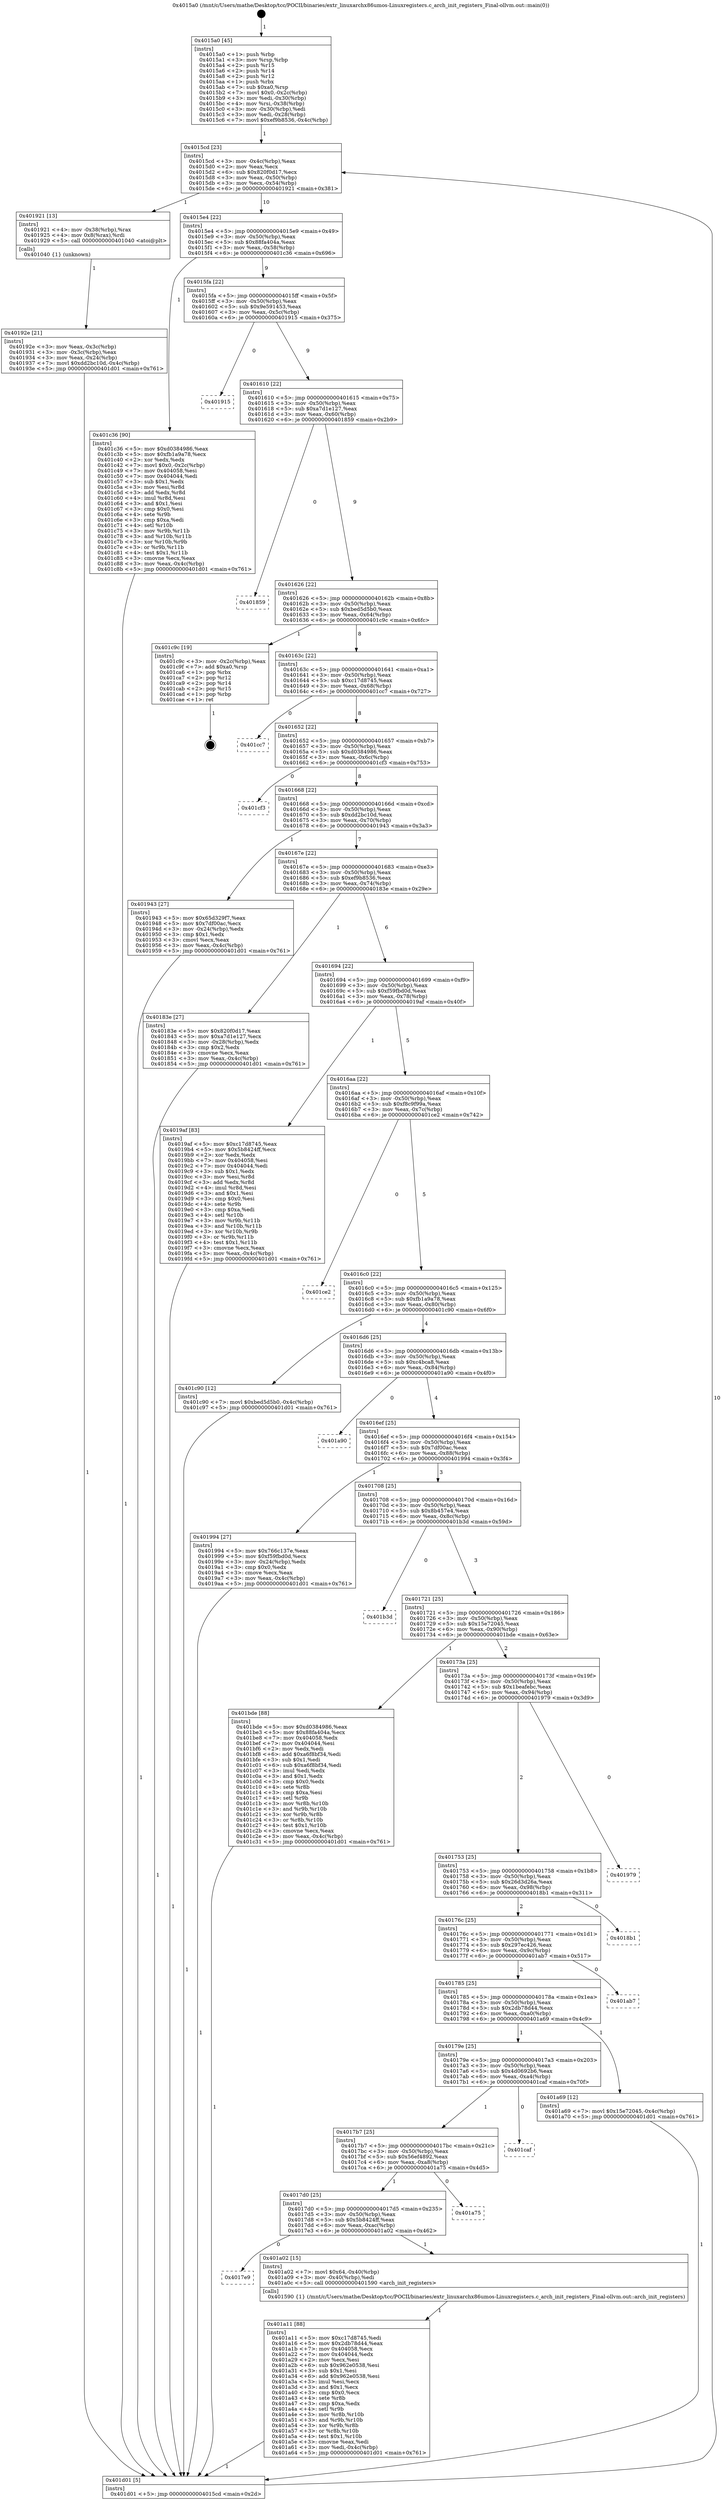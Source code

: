 digraph "0x4015a0" {
  label = "0x4015a0 (/mnt/c/Users/mathe/Desktop/tcc/POCII/binaries/extr_linuxarchx86umos-Linuxregisters.c_arch_init_registers_Final-ollvm.out::main(0))"
  labelloc = "t"
  node[shape=record]

  Entry [label="",width=0.3,height=0.3,shape=circle,fillcolor=black,style=filled]
  "0x4015cd" [label="{
     0x4015cd [23]\l
     | [instrs]\l
     &nbsp;&nbsp;0x4015cd \<+3\>: mov -0x4c(%rbp),%eax\l
     &nbsp;&nbsp;0x4015d0 \<+2\>: mov %eax,%ecx\l
     &nbsp;&nbsp;0x4015d2 \<+6\>: sub $0x820f0d17,%ecx\l
     &nbsp;&nbsp;0x4015d8 \<+3\>: mov %eax,-0x50(%rbp)\l
     &nbsp;&nbsp;0x4015db \<+3\>: mov %ecx,-0x54(%rbp)\l
     &nbsp;&nbsp;0x4015de \<+6\>: je 0000000000401921 \<main+0x381\>\l
  }"]
  "0x401921" [label="{
     0x401921 [13]\l
     | [instrs]\l
     &nbsp;&nbsp;0x401921 \<+4\>: mov -0x38(%rbp),%rax\l
     &nbsp;&nbsp;0x401925 \<+4\>: mov 0x8(%rax),%rdi\l
     &nbsp;&nbsp;0x401929 \<+5\>: call 0000000000401040 \<atoi@plt\>\l
     | [calls]\l
     &nbsp;&nbsp;0x401040 \{1\} (unknown)\l
  }"]
  "0x4015e4" [label="{
     0x4015e4 [22]\l
     | [instrs]\l
     &nbsp;&nbsp;0x4015e4 \<+5\>: jmp 00000000004015e9 \<main+0x49\>\l
     &nbsp;&nbsp;0x4015e9 \<+3\>: mov -0x50(%rbp),%eax\l
     &nbsp;&nbsp;0x4015ec \<+5\>: sub $0x88fa404a,%eax\l
     &nbsp;&nbsp;0x4015f1 \<+3\>: mov %eax,-0x58(%rbp)\l
     &nbsp;&nbsp;0x4015f4 \<+6\>: je 0000000000401c36 \<main+0x696\>\l
  }"]
  Exit [label="",width=0.3,height=0.3,shape=circle,fillcolor=black,style=filled,peripheries=2]
  "0x401c36" [label="{
     0x401c36 [90]\l
     | [instrs]\l
     &nbsp;&nbsp;0x401c36 \<+5\>: mov $0xd0384986,%eax\l
     &nbsp;&nbsp;0x401c3b \<+5\>: mov $0xfb1a9a78,%ecx\l
     &nbsp;&nbsp;0x401c40 \<+2\>: xor %edx,%edx\l
     &nbsp;&nbsp;0x401c42 \<+7\>: movl $0x0,-0x2c(%rbp)\l
     &nbsp;&nbsp;0x401c49 \<+7\>: mov 0x404058,%esi\l
     &nbsp;&nbsp;0x401c50 \<+7\>: mov 0x404044,%edi\l
     &nbsp;&nbsp;0x401c57 \<+3\>: sub $0x1,%edx\l
     &nbsp;&nbsp;0x401c5a \<+3\>: mov %esi,%r8d\l
     &nbsp;&nbsp;0x401c5d \<+3\>: add %edx,%r8d\l
     &nbsp;&nbsp;0x401c60 \<+4\>: imul %r8d,%esi\l
     &nbsp;&nbsp;0x401c64 \<+3\>: and $0x1,%esi\l
     &nbsp;&nbsp;0x401c67 \<+3\>: cmp $0x0,%esi\l
     &nbsp;&nbsp;0x401c6a \<+4\>: sete %r9b\l
     &nbsp;&nbsp;0x401c6e \<+3\>: cmp $0xa,%edi\l
     &nbsp;&nbsp;0x401c71 \<+4\>: setl %r10b\l
     &nbsp;&nbsp;0x401c75 \<+3\>: mov %r9b,%r11b\l
     &nbsp;&nbsp;0x401c78 \<+3\>: and %r10b,%r11b\l
     &nbsp;&nbsp;0x401c7b \<+3\>: xor %r10b,%r9b\l
     &nbsp;&nbsp;0x401c7e \<+3\>: or %r9b,%r11b\l
     &nbsp;&nbsp;0x401c81 \<+4\>: test $0x1,%r11b\l
     &nbsp;&nbsp;0x401c85 \<+3\>: cmovne %ecx,%eax\l
     &nbsp;&nbsp;0x401c88 \<+3\>: mov %eax,-0x4c(%rbp)\l
     &nbsp;&nbsp;0x401c8b \<+5\>: jmp 0000000000401d01 \<main+0x761\>\l
  }"]
  "0x4015fa" [label="{
     0x4015fa [22]\l
     | [instrs]\l
     &nbsp;&nbsp;0x4015fa \<+5\>: jmp 00000000004015ff \<main+0x5f\>\l
     &nbsp;&nbsp;0x4015ff \<+3\>: mov -0x50(%rbp),%eax\l
     &nbsp;&nbsp;0x401602 \<+5\>: sub $0x9e591453,%eax\l
     &nbsp;&nbsp;0x401607 \<+3\>: mov %eax,-0x5c(%rbp)\l
     &nbsp;&nbsp;0x40160a \<+6\>: je 0000000000401915 \<main+0x375\>\l
  }"]
  "0x401a11" [label="{
     0x401a11 [88]\l
     | [instrs]\l
     &nbsp;&nbsp;0x401a11 \<+5\>: mov $0xc17d8745,%edi\l
     &nbsp;&nbsp;0x401a16 \<+5\>: mov $0x2db78d44,%eax\l
     &nbsp;&nbsp;0x401a1b \<+7\>: mov 0x404058,%ecx\l
     &nbsp;&nbsp;0x401a22 \<+7\>: mov 0x404044,%edx\l
     &nbsp;&nbsp;0x401a29 \<+2\>: mov %ecx,%esi\l
     &nbsp;&nbsp;0x401a2b \<+6\>: sub $0x962e0538,%esi\l
     &nbsp;&nbsp;0x401a31 \<+3\>: sub $0x1,%esi\l
     &nbsp;&nbsp;0x401a34 \<+6\>: add $0x962e0538,%esi\l
     &nbsp;&nbsp;0x401a3a \<+3\>: imul %esi,%ecx\l
     &nbsp;&nbsp;0x401a3d \<+3\>: and $0x1,%ecx\l
     &nbsp;&nbsp;0x401a40 \<+3\>: cmp $0x0,%ecx\l
     &nbsp;&nbsp;0x401a43 \<+4\>: sete %r8b\l
     &nbsp;&nbsp;0x401a47 \<+3\>: cmp $0xa,%edx\l
     &nbsp;&nbsp;0x401a4a \<+4\>: setl %r9b\l
     &nbsp;&nbsp;0x401a4e \<+3\>: mov %r8b,%r10b\l
     &nbsp;&nbsp;0x401a51 \<+3\>: and %r9b,%r10b\l
     &nbsp;&nbsp;0x401a54 \<+3\>: xor %r9b,%r8b\l
     &nbsp;&nbsp;0x401a57 \<+3\>: or %r8b,%r10b\l
     &nbsp;&nbsp;0x401a5a \<+4\>: test $0x1,%r10b\l
     &nbsp;&nbsp;0x401a5e \<+3\>: cmovne %eax,%edi\l
     &nbsp;&nbsp;0x401a61 \<+3\>: mov %edi,-0x4c(%rbp)\l
     &nbsp;&nbsp;0x401a64 \<+5\>: jmp 0000000000401d01 \<main+0x761\>\l
  }"]
  "0x401915" [label="{
     0x401915\l
  }", style=dashed]
  "0x401610" [label="{
     0x401610 [22]\l
     | [instrs]\l
     &nbsp;&nbsp;0x401610 \<+5\>: jmp 0000000000401615 \<main+0x75\>\l
     &nbsp;&nbsp;0x401615 \<+3\>: mov -0x50(%rbp),%eax\l
     &nbsp;&nbsp;0x401618 \<+5\>: sub $0xa7d1e127,%eax\l
     &nbsp;&nbsp;0x40161d \<+3\>: mov %eax,-0x60(%rbp)\l
     &nbsp;&nbsp;0x401620 \<+6\>: je 0000000000401859 \<main+0x2b9\>\l
  }"]
  "0x4017e9" [label="{
     0x4017e9\l
  }", style=dashed]
  "0x401859" [label="{
     0x401859\l
  }", style=dashed]
  "0x401626" [label="{
     0x401626 [22]\l
     | [instrs]\l
     &nbsp;&nbsp;0x401626 \<+5\>: jmp 000000000040162b \<main+0x8b\>\l
     &nbsp;&nbsp;0x40162b \<+3\>: mov -0x50(%rbp),%eax\l
     &nbsp;&nbsp;0x40162e \<+5\>: sub $0xbed5d5b0,%eax\l
     &nbsp;&nbsp;0x401633 \<+3\>: mov %eax,-0x64(%rbp)\l
     &nbsp;&nbsp;0x401636 \<+6\>: je 0000000000401c9c \<main+0x6fc\>\l
  }"]
  "0x401a02" [label="{
     0x401a02 [15]\l
     | [instrs]\l
     &nbsp;&nbsp;0x401a02 \<+7\>: movl $0x64,-0x40(%rbp)\l
     &nbsp;&nbsp;0x401a09 \<+3\>: mov -0x40(%rbp),%edi\l
     &nbsp;&nbsp;0x401a0c \<+5\>: call 0000000000401590 \<arch_init_registers\>\l
     | [calls]\l
     &nbsp;&nbsp;0x401590 \{1\} (/mnt/c/Users/mathe/Desktop/tcc/POCII/binaries/extr_linuxarchx86umos-Linuxregisters.c_arch_init_registers_Final-ollvm.out::arch_init_registers)\l
  }"]
  "0x401c9c" [label="{
     0x401c9c [19]\l
     | [instrs]\l
     &nbsp;&nbsp;0x401c9c \<+3\>: mov -0x2c(%rbp),%eax\l
     &nbsp;&nbsp;0x401c9f \<+7\>: add $0xa0,%rsp\l
     &nbsp;&nbsp;0x401ca6 \<+1\>: pop %rbx\l
     &nbsp;&nbsp;0x401ca7 \<+2\>: pop %r12\l
     &nbsp;&nbsp;0x401ca9 \<+2\>: pop %r14\l
     &nbsp;&nbsp;0x401cab \<+2\>: pop %r15\l
     &nbsp;&nbsp;0x401cad \<+1\>: pop %rbp\l
     &nbsp;&nbsp;0x401cae \<+1\>: ret\l
  }"]
  "0x40163c" [label="{
     0x40163c [22]\l
     | [instrs]\l
     &nbsp;&nbsp;0x40163c \<+5\>: jmp 0000000000401641 \<main+0xa1\>\l
     &nbsp;&nbsp;0x401641 \<+3\>: mov -0x50(%rbp),%eax\l
     &nbsp;&nbsp;0x401644 \<+5\>: sub $0xc17d8745,%eax\l
     &nbsp;&nbsp;0x401649 \<+3\>: mov %eax,-0x68(%rbp)\l
     &nbsp;&nbsp;0x40164c \<+6\>: je 0000000000401cc7 \<main+0x727\>\l
  }"]
  "0x4017d0" [label="{
     0x4017d0 [25]\l
     | [instrs]\l
     &nbsp;&nbsp;0x4017d0 \<+5\>: jmp 00000000004017d5 \<main+0x235\>\l
     &nbsp;&nbsp;0x4017d5 \<+3\>: mov -0x50(%rbp),%eax\l
     &nbsp;&nbsp;0x4017d8 \<+5\>: sub $0x5b8424ff,%eax\l
     &nbsp;&nbsp;0x4017dd \<+6\>: mov %eax,-0xac(%rbp)\l
     &nbsp;&nbsp;0x4017e3 \<+6\>: je 0000000000401a02 \<main+0x462\>\l
  }"]
  "0x401cc7" [label="{
     0x401cc7\l
  }", style=dashed]
  "0x401652" [label="{
     0x401652 [22]\l
     | [instrs]\l
     &nbsp;&nbsp;0x401652 \<+5\>: jmp 0000000000401657 \<main+0xb7\>\l
     &nbsp;&nbsp;0x401657 \<+3\>: mov -0x50(%rbp),%eax\l
     &nbsp;&nbsp;0x40165a \<+5\>: sub $0xd0384986,%eax\l
     &nbsp;&nbsp;0x40165f \<+3\>: mov %eax,-0x6c(%rbp)\l
     &nbsp;&nbsp;0x401662 \<+6\>: je 0000000000401cf3 \<main+0x753\>\l
  }"]
  "0x401a75" [label="{
     0x401a75\l
  }", style=dashed]
  "0x401cf3" [label="{
     0x401cf3\l
  }", style=dashed]
  "0x401668" [label="{
     0x401668 [22]\l
     | [instrs]\l
     &nbsp;&nbsp;0x401668 \<+5\>: jmp 000000000040166d \<main+0xcd\>\l
     &nbsp;&nbsp;0x40166d \<+3\>: mov -0x50(%rbp),%eax\l
     &nbsp;&nbsp;0x401670 \<+5\>: sub $0xdd2bc10d,%eax\l
     &nbsp;&nbsp;0x401675 \<+3\>: mov %eax,-0x70(%rbp)\l
     &nbsp;&nbsp;0x401678 \<+6\>: je 0000000000401943 \<main+0x3a3\>\l
  }"]
  "0x4017b7" [label="{
     0x4017b7 [25]\l
     | [instrs]\l
     &nbsp;&nbsp;0x4017b7 \<+5\>: jmp 00000000004017bc \<main+0x21c\>\l
     &nbsp;&nbsp;0x4017bc \<+3\>: mov -0x50(%rbp),%eax\l
     &nbsp;&nbsp;0x4017bf \<+5\>: sub $0x56ef4892,%eax\l
     &nbsp;&nbsp;0x4017c4 \<+6\>: mov %eax,-0xa8(%rbp)\l
     &nbsp;&nbsp;0x4017ca \<+6\>: je 0000000000401a75 \<main+0x4d5\>\l
  }"]
  "0x401943" [label="{
     0x401943 [27]\l
     | [instrs]\l
     &nbsp;&nbsp;0x401943 \<+5\>: mov $0x65d329f7,%eax\l
     &nbsp;&nbsp;0x401948 \<+5\>: mov $0x7df00ac,%ecx\l
     &nbsp;&nbsp;0x40194d \<+3\>: mov -0x24(%rbp),%edx\l
     &nbsp;&nbsp;0x401950 \<+3\>: cmp $0x1,%edx\l
     &nbsp;&nbsp;0x401953 \<+3\>: cmovl %ecx,%eax\l
     &nbsp;&nbsp;0x401956 \<+3\>: mov %eax,-0x4c(%rbp)\l
     &nbsp;&nbsp;0x401959 \<+5\>: jmp 0000000000401d01 \<main+0x761\>\l
  }"]
  "0x40167e" [label="{
     0x40167e [22]\l
     | [instrs]\l
     &nbsp;&nbsp;0x40167e \<+5\>: jmp 0000000000401683 \<main+0xe3\>\l
     &nbsp;&nbsp;0x401683 \<+3\>: mov -0x50(%rbp),%eax\l
     &nbsp;&nbsp;0x401686 \<+5\>: sub $0xef9b8536,%eax\l
     &nbsp;&nbsp;0x40168b \<+3\>: mov %eax,-0x74(%rbp)\l
     &nbsp;&nbsp;0x40168e \<+6\>: je 000000000040183e \<main+0x29e\>\l
  }"]
  "0x401caf" [label="{
     0x401caf\l
  }", style=dashed]
  "0x40183e" [label="{
     0x40183e [27]\l
     | [instrs]\l
     &nbsp;&nbsp;0x40183e \<+5\>: mov $0x820f0d17,%eax\l
     &nbsp;&nbsp;0x401843 \<+5\>: mov $0xa7d1e127,%ecx\l
     &nbsp;&nbsp;0x401848 \<+3\>: mov -0x28(%rbp),%edx\l
     &nbsp;&nbsp;0x40184b \<+3\>: cmp $0x2,%edx\l
     &nbsp;&nbsp;0x40184e \<+3\>: cmovne %ecx,%eax\l
     &nbsp;&nbsp;0x401851 \<+3\>: mov %eax,-0x4c(%rbp)\l
     &nbsp;&nbsp;0x401854 \<+5\>: jmp 0000000000401d01 \<main+0x761\>\l
  }"]
  "0x401694" [label="{
     0x401694 [22]\l
     | [instrs]\l
     &nbsp;&nbsp;0x401694 \<+5\>: jmp 0000000000401699 \<main+0xf9\>\l
     &nbsp;&nbsp;0x401699 \<+3\>: mov -0x50(%rbp),%eax\l
     &nbsp;&nbsp;0x40169c \<+5\>: sub $0xf59fbd0d,%eax\l
     &nbsp;&nbsp;0x4016a1 \<+3\>: mov %eax,-0x78(%rbp)\l
     &nbsp;&nbsp;0x4016a4 \<+6\>: je 00000000004019af \<main+0x40f\>\l
  }"]
  "0x401d01" [label="{
     0x401d01 [5]\l
     | [instrs]\l
     &nbsp;&nbsp;0x401d01 \<+5\>: jmp 00000000004015cd \<main+0x2d\>\l
  }"]
  "0x4015a0" [label="{
     0x4015a0 [45]\l
     | [instrs]\l
     &nbsp;&nbsp;0x4015a0 \<+1\>: push %rbp\l
     &nbsp;&nbsp;0x4015a1 \<+3\>: mov %rsp,%rbp\l
     &nbsp;&nbsp;0x4015a4 \<+2\>: push %r15\l
     &nbsp;&nbsp;0x4015a6 \<+2\>: push %r14\l
     &nbsp;&nbsp;0x4015a8 \<+2\>: push %r12\l
     &nbsp;&nbsp;0x4015aa \<+1\>: push %rbx\l
     &nbsp;&nbsp;0x4015ab \<+7\>: sub $0xa0,%rsp\l
     &nbsp;&nbsp;0x4015b2 \<+7\>: movl $0x0,-0x2c(%rbp)\l
     &nbsp;&nbsp;0x4015b9 \<+3\>: mov %edi,-0x30(%rbp)\l
     &nbsp;&nbsp;0x4015bc \<+4\>: mov %rsi,-0x38(%rbp)\l
     &nbsp;&nbsp;0x4015c0 \<+3\>: mov -0x30(%rbp),%edi\l
     &nbsp;&nbsp;0x4015c3 \<+3\>: mov %edi,-0x28(%rbp)\l
     &nbsp;&nbsp;0x4015c6 \<+7\>: movl $0xef9b8536,-0x4c(%rbp)\l
  }"]
  "0x40192e" [label="{
     0x40192e [21]\l
     | [instrs]\l
     &nbsp;&nbsp;0x40192e \<+3\>: mov %eax,-0x3c(%rbp)\l
     &nbsp;&nbsp;0x401931 \<+3\>: mov -0x3c(%rbp),%eax\l
     &nbsp;&nbsp;0x401934 \<+3\>: mov %eax,-0x24(%rbp)\l
     &nbsp;&nbsp;0x401937 \<+7\>: movl $0xdd2bc10d,-0x4c(%rbp)\l
     &nbsp;&nbsp;0x40193e \<+5\>: jmp 0000000000401d01 \<main+0x761\>\l
  }"]
  "0x40179e" [label="{
     0x40179e [25]\l
     | [instrs]\l
     &nbsp;&nbsp;0x40179e \<+5\>: jmp 00000000004017a3 \<main+0x203\>\l
     &nbsp;&nbsp;0x4017a3 \<+3\>: mov -0x50(%rbp),%eax\l
     &nbsp;&nbsp;0x4017a6 \<+5\>: sub $0x4d0692b6,%eax\l
     &nbsp;&nbsp;0x4017ab \<+6\>: mov %eax,-0xa4(%rbp)\l
     &nbsp;&nbsp;0x4017b1 \<+6\>: je 0000000000401caf \<main+0x70f\>\l
  }"]
  "0x4019af" [label="{
     0x4019af [83]\l
     | [instrs]\l
     &nbsp;&nbsp;0x4019af \<+5\>: mov $0xc17d8745,%eax\l
     &nbsp;&nbsp;0x4019b4 \<+5\>: mov $0x5b8424ff,%ecx\l
     &nbsp;&nbsp;0x4019b9 \<+2\>: xor %edx,%edx\l
     &nbsp;&nbsp;0x4019bb \<+7\>: mov 0x404058,%esi\l
     &nbsp;&nbsp;0x4019c2 \<+7\>: mov 0x404044,%edi\l
     &nbsp;&nbsp;0x4019c9 \<+3\>: sub $0x1,%edx\l
     &nbsp;&nbsp;0x4019cc \<+3\>: mov %esi,%r8d\l
     &nbsp;&nbsp;0x4019cf \<+3\>: add %edx,%r8d\l
     &nbsp;&nbsp;0x4019d2 \<+4\>: imul %r8d,%esi\l
     &nbsp;&nbsp;0x4019d6 \<+3\>: and $0x1,%esi\l
     &nbsp;&nbsp;0x4019d9 \<+3\>: cmp $0x0,%esi\l
     &nbsp;&nbsp;0x4019dc \<+4\>: sete %r9b\l
     &nbsp;&nbsp;0x4019e0 \<+3\>: cmp $0xa,%edi\l
     &nbsp;&nbsp;0x4019e3 \<+4\>: setl %r10b\l
     &nbsp;&nbsp;0x4019e7 \<+3\>: mov %r9b,%r11b\l
     &nbsp;&nbsp;0x4019ea \<+3\>: and %r10b,%r11b\l
     &nbsp;&nbsp;0x4019ed \<+3\>: xor %r10b,%r9b\l
     &nbsp;&nbsp;0x4019f0 \<+3\>: or %r9b,%r11b\l
     &nbsp;&nbsp;0x4019f3 \<+4\>: test $0x1,%r11b\l
     &nbsp;&nbsp;0x4019f7 \<+3\>: cmovne %ecx,%eax\l
     &nbsp;&nbsp;0x4019fa \<+3\>: mov %eax,-0x4c(%rbp)\l
     &nbsp;&nbsp;0x4019fd \<+5\>: jmp 0000000000401d01 \<main+0x761\>\l
  }"]
  "0x4016aa" [label="{
     0x4016aa [22]\l
     | [instrs]\l
     &nbsp;&nbsp;0x4016aa \<+5\>: jmp 00000000004016af \<main+0x10f\>\l
     &nbsp;&nbsp;0x4016af \<+3\>: mov -0x50(%rbp),%eax\l
     &nbsp;&nbsp;0x4016b2 \<+5\>: sub $0xf8c9f99a,%eax\l
     &nbsp;&nbsp;0x4016b7 \<+3\>: mov %eax,-0x7c(%rbp)\l
     &nbsp;&nbsp;0x4016ba \<+6\>: je 0000000000401ce2 \<main+0x742\>\l
  }"]
  "0x401a69" [label="{
     0x401a69 [12]\l
     | [instrs]\l
     &nbsp;&nbsp;0x401a69 \<+7\>: movl $0x15e72045,-0x4c(%rbp)\l
     &nbsp;&nbsp;0x401a70 \<+5\>: jmp 0000000000401d01 \<main+0x761\>\l
  }"]
  "0x401ce2" [label="{
     0x401ce2\l
  }", style=dashed]
  "0x4016c0" [label="{
     0x4016c0 [22]\l
     | [instrs]\l
     &nbsp;&nbsp;0x4016c0 \<+5\>: jmp 00000000004016c5 \<main+0x125\>\l
     &nbsp;&nbsp;0x4016c5 \<+3\>: mov -0x50(%rbp),%eax\l
     &nbsp;&nbsp;0x4016c8 \<+5\>: sub $0xfb1a9a78,%eax\l
     &nbsp;&nbsp;0x4016cd \<+3\>: mov %eax,-0x80(%rbp)\l
     &nbsp;&nbsp;0x4016d0 \<+6\>: je 0000000000401c90 \<main+0x6f0\>\l
  }"]
  "0x401785" [label="{
     0x401785 [25]\l
     | [instrs]\l
     &nbsp;&nbsp;0x401785 \<+5\>: jmp 000000000040178a \<main+0x1ea\>\l
     &nbsp;&nbsp;0x40178a \<+3\>: mov -0x50(%rbp),%eax\l
     &nbsp;&nbsp;0x40178d \<+5\>: sub $0x2db78d44,%eax\l
     &nbsp;&nbsp;0x401792 \<+6\>: mov %eax,-0xa0(%rbp)\l
     &nbsp;&nbsp;0x401798 \<+6\>: je 0000000000401a69 \<main+0x4c9\>\l
  }"]
  "0x401c90" [label="{
     0x401c90 [12]\l
     | [instrs]\l
     &nbsp;&nbsp;0x401c90 \<+7\>: movl $0xbed5d5b0,-0x4c(%rbp)\l
     &nbsp;&nbsp;0x401c97 \<+5\>: jmp 0000000000401d01 \<main+0x761\>\l
  }"]
  "0x4016d6" [label="{
     0x4016d6 [25]\l
     | [instrs]\l
     &nbsp;&nbsp;0x4016d6 \<+5\>: jmp 00000000004016db \<main+0x13b\>\l
     &nbsp;&nbsp;0x4016db \<+3\>: mov -0x50(%rbp),%eax\l
     &nbsp;&nbsp;0x4016de \<+5\>: sub $0xc4bca8,%eax\l
     &nbsp;&nbsp;0x4016e3 \<+6\>: mov %eax,-0x84(%rbp)\l
     &nbsp;&nbsp;0x4016e9 \<+6\>: je 0000000000401a90 \<main+0x4f0\>\l
  }"]
  "0x401ab7" [label="{
     0x401ab7\l
  }", style=dashed]
  "0x401a90" [label="{
     0x401a90\l
  }", style=dashed]
  "0x4016ef" [label="{
     0x4016ef [25]\l
     | [instrs]\l
     &nbsp;&nbsp;0x4016ef \<+5\>: jmp 00000000004016f4 \<main+0x154\>\l
     &nbsp;&nbsp;0x4016f4 \<+3\>: mov -0x50(%rbp),%eax\l
     &nbsp;&nbsp;0x4016f7 \<+5\>: sub $0x7df00ac,%eax\l
     &nbsp;&nbsp;0x4016fc \<+6\>: mov %eax,-0x88(%rbp)\l
     &nbsp;&nbsp;0x401702 \<+6\>: je 0000000000401994 \<main+0x3f4\>\l
  }"]
  "0x40176c" [label="{
     0x40176c [25]\l
     | [instrs]\l
     &nbsp;&nbsp;0x40176c \<+5\>: jmp 0000000000401771 \<main+0x1d1\>\l
     &nbsp;&nbsp;0x401771 \<+3\>: mov -0x50(%rbp),%eax\l
     &nbsp;&nbsp;0x401774 \<+5\>: sub $0x297ec426,%eax\l
     &nbsp;&nbsp;0x401779 \<+6\>: mov %eax,-0x9c(%rbp)\l
     &nbsp;&nbsp;0x40177f \<+6\>: je 0000000000401ab7 \<main+0x517\>\l
  }"]
  "0x401994" [label="{
     0x401994 [27]\l
     | [instrs]\l
     &nbsp;&nbsp;0x401994 \<+5\>: mov $0x766c137e,%eax\l
     &nbsp;&nbsp;0x401999 \<+5\>: mov $0xf59fbd0d,%ecx\l
     &nbsp;&nbsp;0x40199e \<+3\>: mov -0x24(%rbp),%edx\l
     &nbsp;&nbsp;0x4019a1 \<+3\>: cmp $0x0,%edx\l
     &nbsp;&nbsp;0x4019a4 \<+3\>: cmove %ecx,%eax\l
     &nbsp;&nbsp;0x4019a7 \<+3\>: mov %eax,-0x4c(%rbp)\l
     &nbsp;&nbsp;0x4019aa \<+5\>: jmp 0000000000401d01 \<main+0x761\>\l
  }"]
  "0x401708" [label="{
     0x401708 [25]\l
     | [instrs]\l
     &nbsp;&nbsp;0x401708 \<+5\>: jmp 000000000040170d \<main+0x16d\>\l
     &nbsp;&nbsp;0x40170d \<+3\>: mov -0x50(%rbp),%eax\l
     &nbsp;&nbsp;0x401710 \<+5\>: sub $0x8b457e4,%eax\l
     &nbsp;&nbsp;0x401715 \<+6\>: mov %eax,-0x8c(%rbp)\l
     &nbsp;&nbsp;0x40171b \<+6\>: je 0000000000401b3d \<main+0x59d\>\l
  }"]
  "0x4018b1" [label="{
     0x4018b1\l
  }", style=dashed]
  "0x401b3d" [label="{
     0x401b3d\l
  }", style=dashed]
  "0x401721" [label="{
     0x401721 [25]\l
     | [instrs]\l
     &nbsp;&nbsp;0x401721 \<+5\>: jmp 0000000000401726 \<main+0x186\>\l
     &nbsp;&nbsp;0x401726 \<+3\>: mov -0x50(%rbp),%eax\l
     &nbsp;&nbsp;0x401729 \<+5\>: sub $0x15e72045,%eax\l
     &nbsp;&nbsp;0x40172e \<+6\>: mov %eax,-0x90(%rbp)\l
     &nbsp;&nbsp;0x401734 \<+6\>: je 0000000000401bde \<main+0x63e\>\l
  }"]
  "0x401753" [label="{
     0x401753 [25]\l
     | [instrs]\l
     &nbsp;&nbsp;0x401753 \<+5\>: jmp 0000000000401758 \<main+0x1b8\>\l
     &nbsp;&nbsp;0x401758 \<+3\>: mov -0x50(%rbp),%eax\l
     &nbsp;&nbsp;0x40175b \<+5\>: sub $0x26d3d26a,%eax\l
     &nbsp;&nbsp;0x401760 \<+6\>: mov %eax,-0x98(%rbp)\l
     &nbsp;&nbsp;0x401766 \<+6\>: je 00000000004018b1 \<main+0x311\>\l
  }"]
  "0x401bde" [label="{
     0x401bde [88]\l
     | [instrs]\l
     &nbsp;&nbsp;0x401bde \<+5\>: mov $0xd0384986,%eax\l
     &nbsp;&nbsp;0x401be3 \<+5\>: mov $0x88fa404a,%ecx\l
     &nbsp;&nbsp;0x401be8 \<+7\>: mov 0x404058,%edx\l
     &nbsp;&nbsp;0x401bef \<+7\>: mov 0x404044,%esi\l
     &nbsp;&nbsp;0x401bf6 \<+2\>: mov %edx,%edi\l
     &nbsp;&nbsp;0x401bf8 \<+6\>: add $0xa6f8bf34,%edi\l
     &nbsp;&nbsp;0x401bfe \<+3\>: sub $0x1,%edi\l
     &nbsp;&nbsp;0x401c01 \<+6\>: sub $0xa6f8bf34,%edi\l
     &nbsp;&nbsp;0x401c07 \<+3\>: imul %edi,%edx\l
     &nbsp;&nbsp;0x401c0a \<+3\>: and $0x1,%edx\l
     &nbsp;&nbsp;0x401c0d \<+3\>: cmp $0x0,%edx\l
     &nbsp;&nbsp;0x401c10 \<+4\>: sete %r8b\l
     &nbsp;&nbsp;0x401c14 \<+3\>: cmp $0xa,%esi\l
     &nbsp;&nbsp;0x401c17 \<+4\>: setl %r9b\l
     &nbsp;&nbsp;0x401c1b \<+3\>: mov %r8b,%r10b\l
     &nbsp;&nbsp;0x401c1e \<+3\>: and %r9b,%r10b\l
     &nbsp;&nbsp;0x401c21 \<+3\>: xor %r9b,%r8b\l
     &nbsp;&nbsp;0x401c24 \<+3\>: or %r8b,%r10b\l
     &nbsp;&nbsp;0x401c27 \<+4\>: test $0x1,%r10b\l
     &nbsp;&nbsp;0x401c2b \<+3\>: cmovne %ecx,%eax\l
     &nbsp;&nbsp;0x401c2e \<+3\>: mov %eax,-0x4c(%rbp)\l
     &nbsp;&nbsp;0x401c31 \<+5\>: jmp 0000000000401d01 \<main+0x761\>\l
  }"]
  "0x40173a" [label="{
     0x40173a [25]\l
     | [instrs]\l
     &nbsp;&nbsp;0x40173a \<+5\>: jmp 000000000040173f \<main+0x19f\>\l
     &nbsp;&nbsp;0x40173f \<+3\>: mov -0x50(%rbp),%eax\l
     &nbsp;&nbsp;0x401742 \<+5\>: sub $0x1beafebc,%eax\l
     &nbsp;&nbsp;0x401747 \<+6\>: mov %eax,-0x94(%rbp)\l
     &nbsp;&nbsp;0x40174d \<+6\>: je 0000000000401979 \<main+0x3d9\>\l
  }"]
  "0x401979" [label="{
     0x401979\l
  }", style=dashed]
  Entry -> "0x4015a0" [label=" 1"]
  "0x4015cd" -> "0x401921" [label=" 1"]
  "0x4015cd" -> "0x4015e4" [label=" 10"]
  "0x401c9c" -> Exit [label=" 1"]
  "0x4015e4" -> "0x401c36" [label=" 1"]
  "0x4015e4" -> "0x4015fa" [label=" 9"]
  "0x401c90" -> "0x401d01" [label=" 1"]
  "0x4015fa" -> "0x401915" [label=" 0"]
  "0x4015fa" -> "0x401610" [label=" 9"]
  "0x401c36" -> "0x401d01" [label=" 1"]
  "0x401610" -> "0x401859" [label=" 0"]
  "0x401610" -> "0x401626" [label=" 9"]
  "0x401bde" -> "0x401d01" [label=" 1"]
  "0x401626" -> "0x401c9c" [label=" 1"]
  "0x401626" -> "0x40163c" [label=" 8"]
  "0x401a69" -> "0x401d01" [label=" 1"]
  "0x40163c" -> "0x401cc7" [label=" 0"]
  "0x40163c" -> "0x401652" [label=" 8"]
  "0x401a02" -> "0x401a11" [label=" 1"]
  "0x401652" -> "0x401cf3" [label=" 0"]
  "0x401652" -> "0x401668" [label=" 8"]
  "0x4017d0" -> "0x4017e9" [label=" 0"]
  "0x401668" -> "0x401943" [label=" 1"]
  "0x401668" -> "0x40167e" [label=" 7"]
  "0x401a11" -> "0x401d01" [label=" 1"]
  "0x40167e" -> "0x40183e" [label=" 1"]
  "0x40167e" -> "0x401694" [label=" 6"]
  "0x40183e" -> "0x401d01" [label=" 1"]
  "0x4015a0" -> "0x4015cd" [label=" 1"]
  "0x401d01" -> "0x4015cd" [label=" 10"]
  "0x401921" -> "0x40192e" [label=" 1"]
  "0x40192e" -> "0x401d01" [label=" 1"]
  "0x401943" -> "0x401d01" [label=" 1"]
  "0x4017b7" -> "0x4017d0" [label=" 1"]
  "0x401694" -> "0x4019af" [label=" 1"]
  "0x401694" -> "0x4016aa" [label=" 5"]
  "0x4017d0" -> "0x401a02" [label=" 1"]
  "0x4016aa" -> "0x401ce2" [label=" 0"]
  "0x4016aa" -> "0x4016c0" [label=" 5"]
  "0x40179e" -> "0x4017b7" [label=" 1"]
  "0x4016c0" -> "0x401c90" [label=" 1"]
  "0x4016c0" -> "0x4016d6" [label=" 4"]
  "0x4017b7" -> "0x401a75" [label=" 0"]
  "0x4016d6" -> "0x401a90" [label=" 0"]
  "0x4016d6" -> "0x4016ef" [label=" 4"]
  "0x401785" -> "0x40179e" [label=" 1"]
  "0x4016ef" -> "0x401994" [label=" 1"]
  "0x4016ef" -> "0x401708" [label=" 3"]
  "0x401994" -> "0x401d01" [label=" 1"]
  "0x4019af" -> "0x401d01" [label=" 1"]
  "0x40179e" -> "0x401caf" [label=" 0"]
  "0x401708" -> "0x401b3d" [label=" 0"]
  "0x401708" -> "0x401721" [label=" 3"]
  "0x40176c" -> "0x401785" [label=" 2"]
  "0x401721" -> "0x401bde" [label=" 1"]
  "0x401721" -> "0x40173a" [label=" 2"]
  "0x401785" -> "0x401a69" [label=" 1"]
  "0x40173a" -> "0x401979" [label=" 0"]
  "0x40173a" -> "0x401753" [label=" 2"]
  "0x40176c" -> "0x401ab7" [label=" 0"]
  "0x401753" -> "0x4018b1" [label=" 0"]
  "0x401753" -> "0x40176c" [label=" 2"]
}
